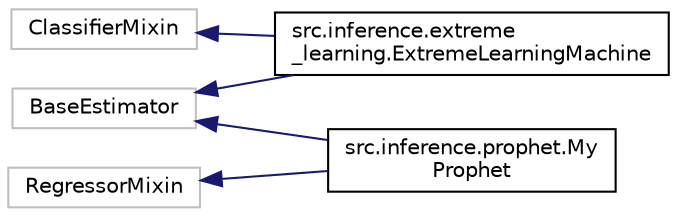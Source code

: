 digraph "Graphical Class Hierarchy"
{
 // LATEX_PDF_SIZE
  edge [fontname="Helvetica",fontsize="10",labelfontname="Helvetica",labelfontsize="10"];
  node [fontname="Helvetica",fontsize="10",shape=record];
  rankdir="LR";
  Node27 [label="BaseEstimator",height=0.2,width=0.4,color="grey75", fillcolor="white", style="filled",tooltip=" "];
  Node27 -> Node26 [dir="back",color="midnightblue",fontsize="10",style="solid",fontname="Helvetica"];
  Node26 [label="src.inference.extreme\l_learning.ExtremeLearningMachine",height=0.2,width=0.4,color="black", fillcolor="white", style="filled",URL="$classsrc_1_1inference_1_1extreme__learning_1_1ExtremeLearningMachine.html",tooltip=" "];
  Node27 -> Node0 [dir="back",color="midnightblue",fontsize="10",style="solid",fontname="Helvetica"];
  Node0 [label="src.inference.prophet.My\lProphet",height=0.2,width=0.4,color="black", fillcolor="white", style="filled",URL="$classsrc_1_1inference_1_1prophet_1_1MyProphet.html",tooltip=" "];
  Node25 [label="ClassifierMixin",height=0.2,width=0.4,color="grey75", fillcolor="white", style="filled",tooltip=" "];
  Node25 -> Node26 [dir="back",color="midnightblue",fontsize="10",style="solid",fontname="Helvetica"];
  Node21 [label="RegressorMixin",height=0.2,width=0.4,color="grey75", fillcolor="white", style="filled",tooltip=" "];
  Node21 -> Node0 [dir="back",color="midnightblue",fontsize="10",style="solid",fontname="Helvetica"];
}
